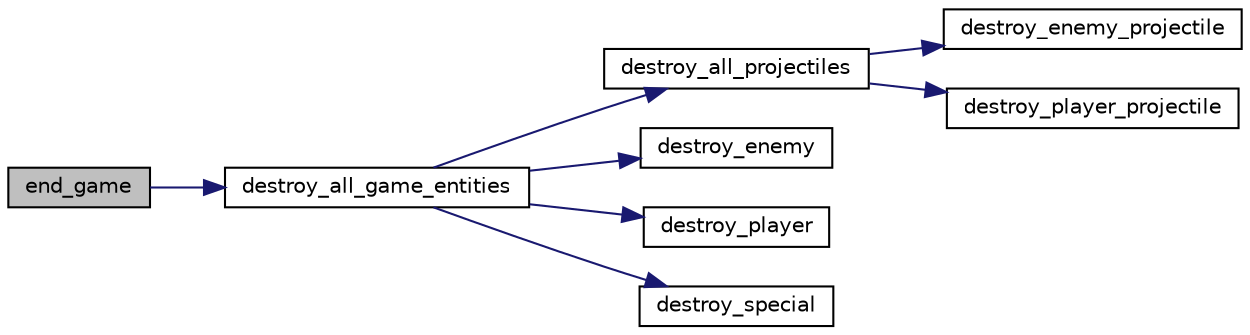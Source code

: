 digraph "end_game"
{
 // LATEX_PDF_SIZE
  edge [fontname="Helvetica",fontsize="10",labelfontname="Helvetica",labelfontsize="10"];
  node [fontname="Helvetica",fontsize="10",shape=record];
  rankdir="LR";
  Node1 [label="end_game",height=0.2,width=0.4,color="black", fillcolor="grey75", style="filled", fontcolor="black",tooltip="Ends the game."];
  Node1 -> Node2 [color="midnightblue",fontsize="10",style="solid",fontname="Helvetica"];
  Node2 [label="destroy_all_game_entities",height=0.2,width=0.4,color="black", fillcolor="white", style="filled",URL="$group__logic.html#gad30a209e666eb1154ca7b1a3e6f90b49",tooltip="Destroys ALL game entities, and frees their memory."];
  Node2 -> Node3 [color="midnightblue",fontsize="10",style="solid",fontname="Helvetica"];
  Node3 [label="destroy_all_projectiles",height=0.2,width=0.4,color="black", fillcolor="white", style="filled",URL="$group__logic.html#ga73e46dd719da8627bba53a3779545255",tooltip="Destroys ALL projectiles, both the player's and the enemies'."];
  Node3 -> Node4 [color="midnightblue",fontsize="10",style="solid",fontname="Helvetica"];
  Node4 [label="destroy_enemy_projectile",height=0.2,width=0.4,color="black", fillcolor="white", style="filled",URL="$group__logic.html#ga5097d393ba2a86415f75072aeafa9388",tooltip="Destroys one enemy projectile object."];
  Node3 -> Node5 [color="midnightblue",fontsize="10",style="solid",fontname="Helvetica"];
  Node5 [label="destroy_player_projectile",height=0.2,width=0.4,color="black", fillcolor="white", style="filled",URL="$group__logic.html#ga01406d4043226eaa8b6fdeb9cea292ef",tooltip="Destroys one player projectile object."];
  Node2 -> Node6 [color="midnightblue",fontsize="10",style="solid",fontname="Helvetica"];
  Node6 [label="destroy_enemy",height=0.2,width=0.4,color="black", fillcolor="white", style="filled",URL="$group__logic.html#gab86a5c97af027bf9333b51e6f2349615",tooltip="Destroys one enemy object."];
  Node2 -> Node7 [color="midnightblue",fontsize="10",style="solid",fontname="Helvetica"];
  Node7 [label="destroy_player",height=0.2,width=0.4,color="black", fillcolor="white", style="filled",URL="$group__logic.html#gaccf0c0a7923555f51f56bd944a22d7e2",tooltip="Destroys the player object."];
  Node2 -> Node8 [color="midnightblue",fontsize="10",style="solid",fontname="Helvetica"];
  Node8 [label="destroy_special",height=0.2,width=0.4,color="black", fillcolor="white", style="filled",URL="$group__logic.html#gae1c7475a31993fdd1a9a84af3a95c45c",tooltip="Destroys the special enemy object."];
}
